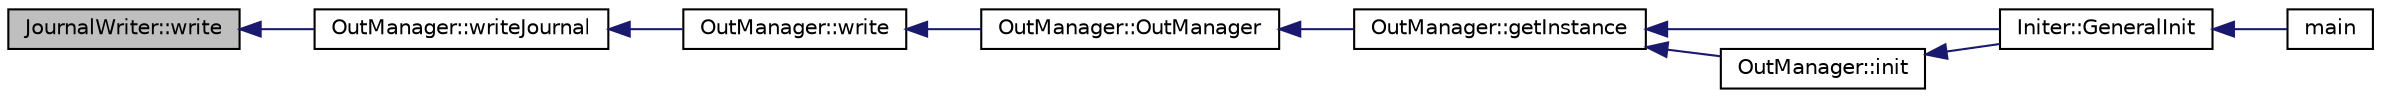 digraph "JournalWriter::write"
{
  edge [fontname="Helvetica",fontsize="10",labelfontname="Helvetica",labelfontsize="10"];
  node [fontname="Helvetica",fontsize="10",shape=record];
  rankdir="LR";
  Node27 [label="JournalWriter::write",height=0.2,width=0.4,color="black", fillcolor="grey75", style="filled", fontcolor="black"];
  Node27 -> Node28 [dir="back",color="midnightblue",fontsize="10",style="solid"];
  Node28 [label="OutManager::writeJournal",height=0.2,width=0.4,color="black", fillcolor="white", style="filled",URL="$class_out_manager.html#a72350f29d5beb0ddcbf14071b4d609a8"];
  Node28 -> Node29 [dir="back",color="midnightblue",fontsize="10",style="solid"];
  Node29 [label="OutManager::write",height=0.2,width=0.4,color="black", fillcolor="white", style="filled",URL="$class_out_manager.html#a04f085f9812ba6d105a8d13344f1ba8f"];
  Node29 -> Node30 [dir="back",color="midnightblue",fontsize="10",style="solid"];
  Node30 [label="OutManager::OutManager",height=0.2,width=0.4,color="black", fillcolor="white", style="filled",URL="$class_out_manager.html#ab33060397abec259ec6579469aef1c8e"];
  Node30 -> Node31 [dir="back",color="midnightblue",fontsize="10",style="solid"];
  Node31 [label="OutManager::getInstance",height=0.2,width=0.4,color="black", fillcolor="white", style="filled",URL="$class_out_manager.html#a25e2f6c90af51feae79e8233d9e746cd"];
  Node31 -> Node32 [dir="back",color="midnightblue",fontsize="10",style="solid"];
  Node32 [label="Initer::GeneralInit",height=0.2,width=0.4,color="black", fillcolor="white", style="filled",URL="$class_initer.html#a088e4b7a4395c32a5bbe932c3db35054"];
  Node32 -> Node33 [dir="back",color="midnightblue",fontsize="10",style="solid"];
  Node33 [label="main",height=0.2,width=0.4,color="black", fillcolor="white", style="filled",URL="$main_8cpp.html#a0ddf1224851353fc92bfbff6f499fa97",tooltip="main "];
  Node31 -> Node34 [dir="back",color="midnightblue",fontsize="10",style="solid"];
  Node34 [label="OutManager::init",height=0.2,width=0.4,color="black", fillcolor="white", style="filled",URL="$class_out_manager.html#ab7c61a46bbb2cf29731a408ab5eb2b83"];
  Node34 -> Node32 [dir="back",color="midnightblue",fontsize="10",style="solid"];
}
